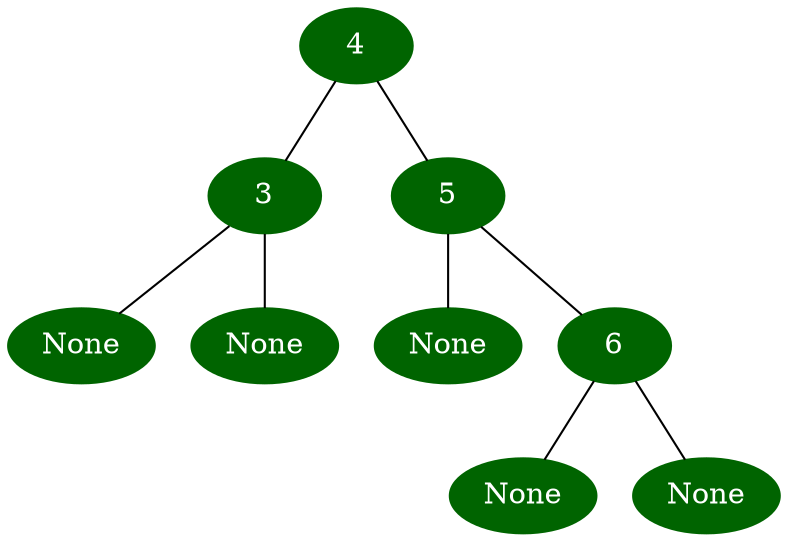 graph {
	 0 [label="4", color=darkgreen, style=filled, fontcolor=white];
	 1 [label="3", color=darkgreen, style=filled, fontcolor=white];
	 2 [label="None", color=darkgreen, style=filled, fontcolor=white];
	 3 [label="None", color=darkgreen, style=filled, fontcolor=white];
	 4 [label="5", color=darkgreen, style=filled, fontcolor=white];
	 5 [label="None", color=darkgreen, style=filled, fontcolor=white];
	 6 [label="6", color=darkgreen, style=filled, fontcolor=white];
	 7 [label="None", color=darkgreen, style=filled, fontcolor=white];
	 8 [label="None", color=darkgreen, style=filled, fontcolor=white];
	 0 -- 1;
	 1 -- 2;
	 1 -- 3;
	 0 -- 4;
	 4 -- 5;
	 4 -- 6;
	 6 -- 7;
	 6 -- 8;
}

